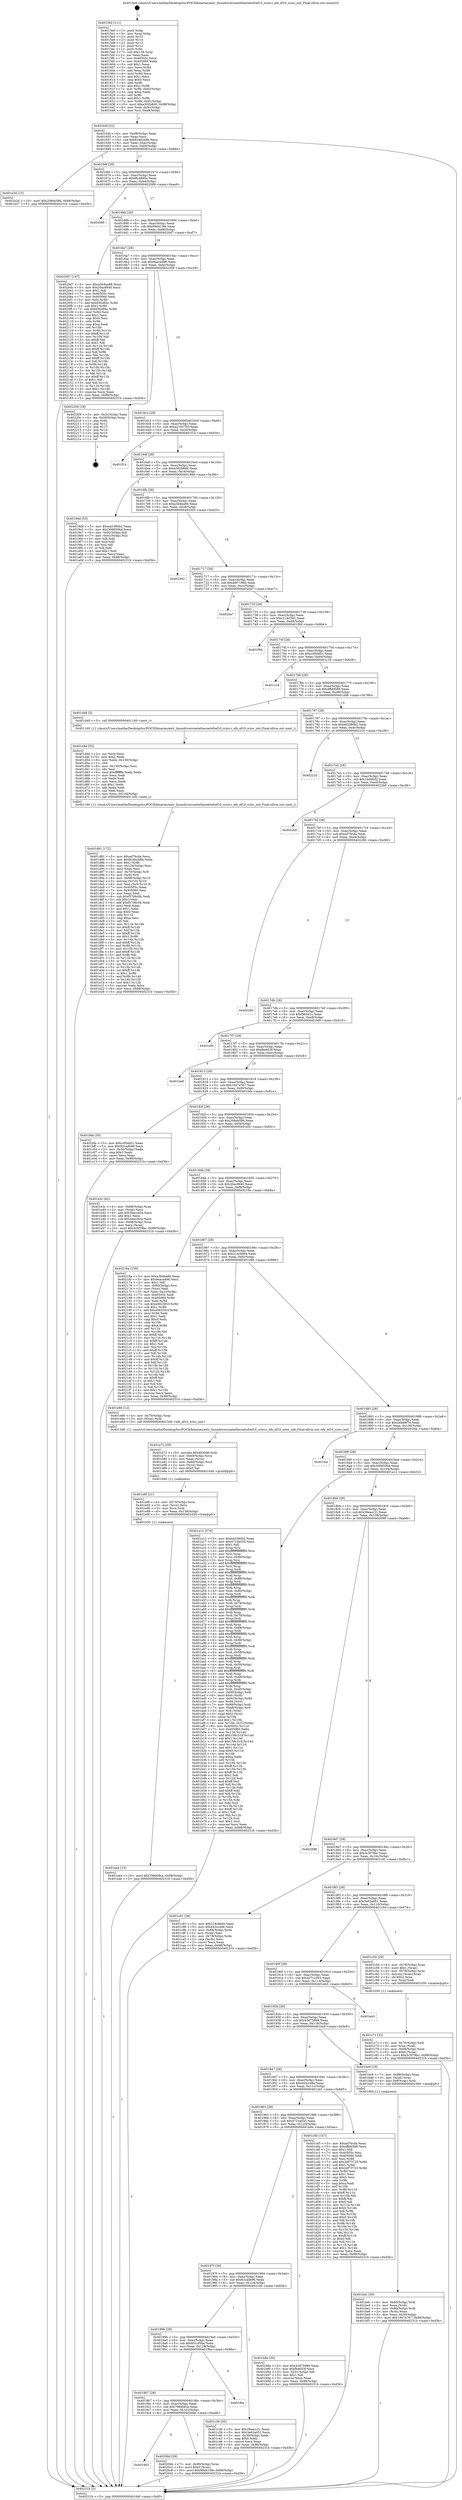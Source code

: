 digraph "0x4015e0" {
  label = "0x4015e0 (/mnt/c/Users/mathe/Desktop/tcc/POCII/binaries/extr_linuxdriversnetethernetsfcef10_sriov.c_efx_ef10_sriov_init_Final-ollvm.out::main(0))"
  labelloc = "t"
  node[shape=record]

  Entry [label="",width=0.3,height=0.3,shape=circle,fillcolor=black,style=filled]
  "0x40164f" [label="{
     0x40164f [32]\l
     | [instrs]\l
     &nbsp;&nbsp;0x40164f \<+6\>: mov -0x98(%rbp),%eax\l
     &nbsp;&nbsp;0x401655 \<+2\>: mov %eax,%ecx\l
     &nbsp;&nbsp;0x401657 \<+6\>: sub $0x824b2e8b,%ecx\l
     &nbsp;&nbsp;0x40165d \<+6\>: mov %eax,-0xac(%rbp)\l
     &nbsp;&nbsp;0x401663 \<+6\>: mov %ecx,-0xb0(%rbp)\l
     &nbsp;&nbsp;0x401669 \<+6\>: je 0000000000401e2d \<main+0x84d\>\l
  }"]
  "0x401e2d" [label="{
     0x401e2d [15]\l
     | [instrs]\l
     &nbsp;&nbsp;0x401e2d \<+10\>: movl $0x208eb586,-0x98(%rbp)\l
     &nbsp;&nbsp;0x401e37 \<+5\>: jmp 000000000040231b \<main+0xd3b\>\l
  }"]
  "0x40166f" [label="{
     0x40166f [28]\l
     | [instrs]\l
     &nbsp;&nbsp;0x40166f \<+5\>: jmp 0000000000401674 \<main+0x94\>\l
     &nbsp;&nbsp;0x401674 \<+6\>: mov -0xac(%rbp),%eax\l
     &nbsp;&nbsp;0x40167a \<+5\>: sub $0x8fcd895e,%eax\l
     &nbsp;&nbsp;0x40167f \<+6\>: mov %eax,-0xb4(%rbp)\l
     &nbsp;&nbsp;0x401685 \<+6\>: je 0000000000402089 \<main+0xaa9\>\l
  }"]
  Exit [label="",width=0.3,height=0.3,shape=circle,fillcolor=black,style=filled,peripheries=2]
  "0x402089" [label="{
     0x402089\l
  }", style=dashed]
  "0x40168b" [label="{
     0x40168b [28]\l
     | [instrs]\l
     &nbsp;&nbsp;0x40168b \<+5\>: jmp 0000000000401690 \<main+0xb0\>\l
     &nbsp;&nbsp;0x401690 \<+6\>: mov -0xac(%rbp),%eax\l
     &nbsp;&nbsp;0x401696 \<+5\>: sub $0x99d415fe,%eax\l
     &nbsp;&nbsp;0x40169b \<+6\>: mov %eax,-0xb8(%rbp)\l
     &nbsp;&nbsp;0x4016a1 \<+6\>: je 00000000004020d7 \<main+0xaf7\>\l
  }"]
  "0x4019d3" [label="{
     0x4019d3\l
  }", style=dashed]
  "0x4020d7" [label="{
     0x4020d7 [147]\l
     | [instrs]\l
     &nbsp;&nbsp;0x4020d7 \<+5\>: mov $0xa3b4ba88,%eax\l
     &nbsp;&nbsp;0x4020dc \<+5\>: mov $0x20ac9940,%ecx\l
     &nbsp;&nbsp;0x4020e1 \<+2\>: mov $0x1,%dl\l
     &nbsp;&nbsp;0x4020e3 \<+7\>: mov 0x40505c,%esi\l
     &nbsp;&nbsp;0x4020ea \<+7\>: mov 0x405060,%edi\l
     &nbsp;&nbsp;0x4020f1 \<+3\>: mov %esi,%r8d\l
     &nbsp;&nbsp;0x4020f4 \<+7\>: add $0xfc92df4c,%r8d\l
     &nbsp;&nbsp;0x4020fb \<+4\>: sub $0x1,%r8d\l
     &nbsp;&nbsp;0x4020ff \<+7\>: sub $0xfc92df4c,%r8d\l
     &nbsp;&nbsp;0x402106 \<+4\>: imul %r8d,%esi\l
     &nbsp;&nbsp;0x40210a \<+3\>: and $0x1,%esi\l
     &nbsp;&nbsp;0x40210d \<+3\>: cmp $0x0,%esi\l
     &nbsp;&nbsp;0x402110 \<+4\>: sete %r9b\l
     &nbsp;&nbsp;0x402114 \<+3\>: cmp $0xa,%edi\l
     &nbsp;&nbsp;0x402117 \<+4\>: setl %r10b\l
     &nbsp;&nbsp;0x40211b \<+3\>: mov %r9b,%r11b\l
     &nbsp;&nbsp;0x40211e \<+4\>: xor $0xff,%r11b\l
     &nbsp;&nbsp;0x402122 \<+3\>: mov %r10b,%bl\l
     &nbsp;&nbsp;0x402125 \<+3\>: xor $0xff,%bl\l
     &nbsp;&nbsp;0x402128 \<+3\>: xor $0x1,%dl\l
     &nbsp;&nbsp;0x40212b \<+3\>: mov %r11b,%r14b\l
     &nbsp;&nbsp;0x40212e \<+4\>: and $0xff,%r14b\l
     &nbsp;&nbsp;0x402132 \<+3\>: and %dl,%r9b\l
     &nbsp;&nbsp;0x402135 \<+3\>: mov %bl,%r15b\l
     &nbsp;&nbsp;0x402138 \<+4\>: and $0xff,%r15b\l
     &nbsp;&nbsp;0x40213c \<+3\>: and %dl,%r10b\l
     &nbsp;&nbsp;0x40213f \<+3\>: or %r9b,%r14b\l
     &nbsp;&nbsp;0x402142 \<+3\>: or %r10b,%r15b\l
     &nbsp;&nbsp;0x402145 \<+3\>: xor %r15b,%r14b\l
     &nbsp;&nbsp;0x402148 \<+3\>: or %bl,%r11b\l
     &nbsp;&nbsp;0x40214b \<+4\>: xor $0xff,%r11b\l
     &nbsp;&nbsp;0x40214f \<+3\>: or $0x1,%dl\l
     &nbsp;&nbsp;0x402152 \<+3\>: and %dl,%r11b\l
     &nbsp;&nbsp;0x402155 \<+3\>: or %r11b,%r14b\l
     &nbsp;&nbsp;0x402158 \<+4\>: test $0x1,%r14b\l
     &nbsp;&nbsp;0x40215c \<+3\>: cmovne %ecx,%eax\l
     &nbsp;&nbsp;0x40215f \<+6\>: mov %eax,-0x98(%rbp)\l
     &nbsp;&nbsp;0x402165 \<+5\>: jmp 000000000040231b \<main+0xd3b\>\l
  }"]
  "0x4016a7" [label="{
     0x4016a7 [28]\l
     | [instrs]\l
     &nbsp;&nbsp;0x4016a7 \<+5\>: jmp 00000000004016ac \<main+0xcc\>\l
     &nbsp;&nbsp;0x4016ac \<+6\>: mov -0xac(%rbp),%eax\l
     &nbsp;&nbsp;0x4016b2 \<+5\>: sub $0x9aaca496,%eax\l
     &nbsp;&nbsp;0x4016b7 \<+6\>: mov %eax,-0xbc(%rbp)\l
     &nbsp;&nbsp;0x4016bd \<+6\>: je 0000000000402209 \<main+0xc29\>\l
  }"]
  "0x4020bb" [label="{
     0x4020bb [28]\l
     | [instrs]\l
     &nbsp;&nbsp;0x4020bb \<+7\>: mov -0x90(%rbp),%rax\l
     &nbsp;&nbsp;0x4020c2 \<+6\>: movl $0x0,(%rax)\l
     &nbsp;&nbsp;0x4020c8 \<+10\>: movl $0x99d415fe,-0x98(%rbp)\l
     &nbsp;&nbsp;0x4020d2 \<+5\>: jmp 000000000040231b \<main+0xd3b\>\l
  }"]
  "0x402209" [label="{
     0x402209 [18]\l
     | [instrs]\l
     &nbsp;&nbsp;0x402209 \<+3\>: mov -0x2c(%rbp),%eax\l
     &nbsp;&nbsp;0x40220c \<+4\>: lea -0x28(%rbp),%rsp\l
     &nbsp;&nbsp;0x402210 \<+1\>: pop %rbx\l
     &nbsp;&nbsp;0x402211 \<+2\>: pop %r12\l
     &nbsp;&nbsp;0x402213 \<+2\>: pop %r13\l
     &nbsp;&nbsp;0x402215 \<+2\>: pop %r14\l
     &nbsp;&nbsp;0x402217 \<+2\>: pop %r15\l
     &nbsp;&nbsp;0x402219 \<+1\>: pop %rbp\l
     &nbsp;&nbsp;0x40221a \<+1\>: ret\l
  }"]
  "0x4016c3" [label="{
     0x4016c3 [28]\l
     | [instrs]\l
     &nbsp;&nbsp;0x4016c3 \<+5\>: jmp 00000000004016c8 \<main+0xe8\>\l
     &nbsp;&nbsp;0x4016c8 \<+6\>: mov -0xac(%rbp),%eax\l
     &nbsp;&nbsp;0x4016ce \<+5\>: sub $0xa2193705,%eax\l
     &nbsp;&nbsp;0x4016d3 \<+6\>: mov %eax,-0xc0(%rbp)\l
     &nbsp;&nbsp;0x4016d9 \<+6\>: je 0000000000401f14 \<main+0x934\>\l
  }"]
  "0x4019b7" [label="{
     0x4019b7 [28]\l
     | [instrs]\l
     &nbsp;&nbsp;0x4019b7 \<+5\>: jmp 00000000004019bc \<main+0x3dc\>\l
     &nbsp;&nbsp;0x4019bc \<+6\>: mov -0xac(%rbp),%eax\l
     &nbsp;&nbsp;0x4019c2 \<+5\>: sub $0x798a08ca,%eax\l
     &nbsp;&nbsp;0x4019c7 \<+6\>: mov %eax,-0x12c(%rbp)\l
     &nbsp;&nbsp;0x4019cd \<+6\>: je 00000000004020bb \<main+0xadb\>\l
  }"]
  "0x401f14" [label="{
     0x401f14\l
  }", style=dashed]
  "0x4016df" [label="{
     0x4016df [28]\l
     | [instrs]\l
     &nbsp;&nbsp;0x4016df \<+5\>: jmp 00000000004016e4 \<main+0x104\>\l
     &nbsp;&nbsp;0x4016e4 \<+6\>: mov -0xac(%rbp),%eax\l
     &nbsp;&nbsp;0x4016ea \<+5\>: sub $0xa302b8d0,%eax\l
     &nbsp;&nbsp;0x4016ef \<+6\>: mov %eax,-0xc4(%rbp)\l
     &nbsp;&nbsp;0x4016f5 \<+6\>: je 00000000004019dd \<main+0x3fd\>\l
  }"]
  "0x401f6a" [label="{
     0x401f6a\l
  }", style=dashed]
  "0x4019dd" [label="{
     0x4019dd [53]\l
     | [instrs]\l
     &nbsp;&nbsp;0x4019dd \<+5\>: mov $0xea5380b2,%eax\l
     &nbsp;&nbsp;0x4019e2 \<+5\>: mov $0x3068506d,%ecx\l
     &nbsp;&nbsp;0x4019e7 \<+6\>: mov -0x92(%rbp),%dl\l
     &nbsp;&nbsp;0x4019ed \<+7\>: mov -0x91(%rbp),%sil\l
     &nbsp;&nbsp;0x4019f4 \<+3\>: mov %dl,%dil\l
     &nbsp;&nbsp;0x4019f7 \<+3\>: and %sil,%dil\l
     &nbsp;&nbsp;0x4019fa \<+3\>: xor %sil,%dl\l
     &nbsp;&nbsp;0x4019fd \<+3\>: or %dl,%dil\l
     &nbsp;&nbsp;0x401a00 \<+4\>: test $0x1,%dil\l
     &nbsp;&nbsp;0x401a04 \<+3\>: cmovne %ecx,%eax\l
     &nbsp;&nbsp;0x401a07 \<+6\>: mov %eax,-0x98(%rbp)\l
     &nbsp;&nbsp;0x401a0d \<+5\>: jmp 000000000040231b \<main+0xd3b\>\l
  }"]
  "0x4016fb" [label="{
     0x4016fb [28]\l
     | [instrs]\l
     &nbsp;&nbsp;0x4016fb \<+5\>: jmp 0000000000401700 \<main+0x120\>\l
     &nbsp;&nbsp;0x401700 \<+6\>: mov -0xac(%rbp),%eax\l
     &nbsp;&nbsp;0x401706 \<+5\>: sub $0xa3b4ba88,%eax\l
     &nbsp;&nbsp;0x40170b \<+6\>: mov %eax,-0xc8(%rbp)\l
     &nbsp;&nbsp;0x401711 \<+6\>: je 0000000000402303 \<main+0xd23\>\l
  }"]
  "0x40231b" [label="{
     0x40231b [5]\l
     | [instrs]\l
     &nbsp;&nbsp;0x40231b \<+5\>: jmp 000000000040164f \<main+0x6f\>\l
  }"]
  "0x4015e0" [label="{
     0x4015e0 [111]\l
     | [instrs]\l
     &nbsp;&nbsp;0x4015e0 \<+1\>: push %rbp\l
     &nbsp;&nbsp;0x4015e1 \<+3\>: mov %rsp,%rbp\l
     &nbsp;&nbsp;0x4015e4 \<+2\>: push %r15\l
     &nbsp;&nbsp;0x4015e6 \<+2\>: push %r14\l
     &nbsp;&nbsp;0x4015e8 \<+2\>: push %r13\l
     &nbsp;&nbsp;0x4015ea \<+2\>: push %r12\l
     &nbsp;&nbsp;0x4015ec \<+1\>: push %rbx\l
     &nbsp;&nbsp;0x4015ed \<+7\>: sub $0x128,%rsp\l
     &nbsp;&nbsp;0x4015f4 \<+2\>: xor %eax,%eax\l
     &nbsp;&nbsp;0x4015f6 \<+7\>: mov 0x40505c,%ecx\l
     &nbsp;&nbsp;0x4015fd \<+7\>: mov 0x405060,%edx\l
     &nbsp;&nbsp;0x401604 \<+3\>: sub $0x1,%eax\l
     &nbsp;&nbsp;0x401607 \<+3\>: mov %ecx,%r8d\l
     &nbsp;&nbsp;0x40160a \<+3\>: add %eax,%r8d\l
     &nbsp;&nbsp;0x40160d \<+4\>: imul %r8d,%ecx\l
     &nbsp;&nbsp;0x401611 \<+3\>: and $0x1,%ecx\l
     &nbsp;&nbsp;0x401614 \<+3\>: cmp $0x0,%ecx\l
     &nbsp;&nbsp;0x401617 \<+4\>: sete %r9b\l
     &nbsp;&nbsp;0x40161b \<+4\>: and $0x1,%r9b\l
     &nbsp;&nbsp;0x40161f \<+7\>: mov %r9b,-0x92(%rbp)\l
     &nbsp;&nbsp;0x401626 \<+3\>: cmp $0xa,%edx\l
     &nbsp;&nbsp;0x401629 \<+4\>: setl %r9b\l
     &nbsp;&nbsp;0x40162d \<+4\>: and $0x1,%r9b\l
     &nbsp;&nbsp;0x401631 \<+7\>: mov %r9b,-0x91(%rbp)\l
     &nbsp;&nbsp;0x401638 \<+10\>: movl $0xa302b8d0,-0x98(%rbp)\l
     &nbsp;&nbsp;0x401642 \<+6\>: mov %edi,-0x9c(%rbp)\l
     &nbsp;&nbsp;0x401648 \<+7\>: mov %rsi,-0xa8(%rbp)\l
  }"]
  "0x401ea4" [label="{
     0x401ea4 [15]\l
     | [instrs]\l
     &nbsp;&nbsp;0x401ea4 \<+10\>: movl $0x798a08ca,-0x98(%rbp)\l
     &nbsp;&nbsp;0x401eae \<+5\>: jmp 000000000040231b \<main+0xd3b\>\l
  }"]
  "0x402303" [label="{
     0x402303\l
  }", style=dashed]
  "0x401717" [label="{
     0x401717 [28]\l
     | [instrs]\l
     &nbsp;&nbsp;0x401717 \<+5\>: jmp 000000000040171c \<main+0x13c\>\l
     &nbsp;&nbsp;0x40171c \<+6\>: mov -0xac(%rbp),%eax\l
     &nbsp;&nbsp;0x401722 \<+5\>: sub $0xa9f7198d,%eax\l
     &nbsp;&nbsp;0x401727 \<+6\>: mov %eax,-0xcc(%rbp)\l
     &nbsp;&nbsp;0x40172d \<+6\>: je 00000000004020a7 \<main+0xac7\>\l
  }"]
  "0x401e8f" [label="{
     0x401e8f [21]\l
     | [instrs]\l
     &nbsp;&nbsp;0x401e8f \<+4\>: mov -0x70(%rbp),%rcx\l
     &nbsp;&nbsp;0x401e93 \<+3\>: mov (%rcx),%rcx\l
     &nbsp;&nbsp;0x401e96 \<+3\>: mov %rcx,%rdi\l
     &nbsp;&nbsp;0x401e99 \<+6\>: mov %eax,-0x138(%rbp)\l
     &nbsp;&nbsp;0x401e9f \<+5\>: call 0000000000401030 \<free@plt\>\l
     | [calls]\l
     &nbsp;&nbsp;0x401030 \{1\} (unknown)\l
  }"]
  "0x4020a7" [label="{
     0x4020a7\l
  }", style=dashed]
  "0x401733" [label="{
     0x401733 [28]\l
     | [instrs]\l
     &nbsp;&nbsp;0x401733 \<+5\>: jmp 0000000000401738 \<main+0x158\>\l
     &nbsp;&nbsp;0x401738 \<+6\>: mov -0xac(%rbp),%eax\l
     &nbsp;&nbsp;0x40173e \<+5\>: sub $0xc2193561,%eax\l
     &nbsp;&nbsp;0x401743 \<+6\>: mov %eax,-0xd0(%rbp)\l
     &nbsp;&nbsp;0x401749 \<+6\>: je 0000000000401f94 \<main+0x9b4\>\l
  }"]
  "0x401e72" [label="{
     0x401e72 [29]\l
     | [instrs]\l
     &nbsp;&nbsp;0x401e72 \<+10\>: movabs $0x4030d6,%rdi\l
     &nbsp;&nbsp;0x401e7c \<+4\>: mov -0x60(%rbp),%rcx\l
     &nbsp;&nbsp;0x401e80 \<+2\>: mov %eax,(%rcx)\l
     &nbsp;&nbsp;0x401e82 \<+4\>: mov -0x60(%rbp),%rcx\l
     &nbsp;&nbsp;0x401e86 \<+2\>: mov (%rcx),%esi\l
     &nbsp;&nbsp;0x401e88 \<+2\>: mov $0x0,%al\l
     &nbsp;&nbsp;0x401e8a \<+5\>: call 0000000000401040 \<printf@plt\>\l
     | [calls]\l
     &nbsp;&nbsp;0x401040 \{1\} (unknown)\l
  }"]
  "0x401f94" [label="{
     0x401f94\l
  }", style=dashed]
  "0x40174f" [label="{
     0x40174f [28]\l
     | [instrs]\l
     &nbsp;&nbsp;0x40174f \<+5\>: jmp 0000000000401754 \<main+0x174\>\l
     &nbsp;&nbsp;0x401754 \<+6\>: mov -0xac(%rbp),%eax\l
     &nbsp;&nbsp;0x40175a \<+5\>: sub $0xccf5dd51,%eax\l
     &nbsp;&nbsp;0x40175f \<+6\>: mov %eax,-0xd4(%rbp)\l
     &nbsp;&nbsp;0x401765 \<+6\>: je 0000000000401c18 \<main+0x638\>\l
  }"]
  "0x401d81" [label="{
     0x401d81 [172]\l
     | [instrs]\l
     &nbsp;&nbsp;0x401d81 \<+5\>: mov $0xad76cda,%ecx\l
     &nbsp;&nbsp;0x401d86 \<+5\>: mov $0x824b2e8b,%edx\l
     &nbsp;&nbsp;0x401d8b \<+3\>: mov $0x1,%r8b\l
     &nbsp;&nbsp;0x401d8e \<+6\>: mov -0x134(%rbp),%esi\l
     &nbsp;&nbsp;0x401d94 \<+3\>: imul %eax,%esi\l
     &nbsp;&nbsp;0x401d97 \<+4\>: mov -0x70(%rbp),%r9\l
     &nbsp;&nbsp;0x401d9b \<+3\>: mov (%r9),%r9\l
     &nbsp;&nbsp;0x401d9e \<+4\>: mov -0x68(%rbp),%r10\l
     &nbsp;&nbsp;0x401da2 \<+3\>: movslq (%r10),%r10\l
     &nbsp;&nbsp;0x401da5 \<+4\>: mov %esi,(%r9,%r10,4)\l
     &nbsp;&nbsp;0x401da9 \<+7\>: mov 0x40505c,%eax\l
     &nbsp;&nbsp;0x401db0 \<+7\>: mov 0x405060,%esi\l
     &nbsp;&nbsp;0x401db7 \<+2\>: mov %eax,%edi\l
     &nbsp;&nbsp;0x401db9 \<+6\>: sub $0xf57d6c0b,%edi\l
     &nbsp;&nbsp;0x401dbf \<+3\>: sub $0x1,%edi\l
     &nbsp;&nbsp;0x401dc2 \<+6\>: add $0xf57d6c0b,%edi\l
     &nbsp;&nbsp;0x401dc8 \<+3\>: imul %edi,%eax\l
     &nbsp;&nbsp;0x401dcb \<+3\>: and $0x1,%eax\l
     &nbsp;&nbsp;0x401dce \<+3\>: cmp $0x0,%eax\l
     &nbsp;&nbsp;0x401dd1 \<+4\>: sete %r11b\l
     &nbsp;&nbsp;0x401dd5 \<+3\>: cmp $0xa,%esi\l
     &nbsp;&nbsp;0x401dd8 \<+3\>: setl %bl\l
     &nbsp;&nbsp;0x401ddb \<+3\>: mov %r11b,%r14b\l
     &nbsp;&nbsp;0x401dde \<+4\>: xor $0xff,%r14b\l
     &nbsp;&nbsp;0x401de2 \<+3\>: mov %bl,%r15b\l
     &nbsp;&nbsp;0x401de5 \<+4\>: xor $0xff,%r15b\l
     &nbsp;&nbsp;0x401de9 \<+4\>: xor $0x1,%r8b\l
     &nbsp;&nbsp;0x401ded \<+3\>: mov %r14b,%r12b\l
     &nbsp;&nbsp;0x401df0 \<+4\>: and $0xff,%r12b\l
     &nbsp;&nbsp;0x401df4 \<+3\>: and %r8b,%r11b\l
     &nbsp;&nbsp;0x401df7 \<+3\>: mov %r15b,%r13b\l
     &nbsp;&nbsp;0x401dfa \<+4\>: and $0xff,%r13b\l
     &nbsp;&nbsp;0x401dfe \<+3\>: and %r8b,%bl\l
     &nbsp;&nbsp;0x401e01 \<+3\>: or %r11b,%r12b\l
     &nbsp;&nbsp;0x401e04 \<+3\>: or %bl,%r13b\l
     &nbsp;&nbsp;0x401e07 \<+3\>: xor %r13b,%r12b\l
     &nbsp;&nbsp;0x401e0a \<+3\>: or %r15b,%r14b\l
     &nbsp;&nbsp;0x401e0d \<+4\>: xor $0xff,%r14b\l
     &nbsp;&nbsp;0x401e11 \<+4\>: or $0x1,%r8b\l
     &nbsp;&nbsp;0x401e15 \<+3\>: and %r8b,%r14b\l
     &nbsp;&nbsp;0x401e18 \<+3\>: or %r14b,%r12b\l
     &nbsp;&nbsp;0x401e1b \<+4\>: test $0x1,%r12b\l
     &nbsp;&nbsp;0x401e1f \<+3\>: cmovne %edx,%ecx\l
     &nbsp;&nbsp;0x401e22 \<+6\>: mov %ecx,-0x98(%rbp)\l
     &nbsp;&nbsp;0x401e28 \<+5\>: jmp 000000000040231b \<main+0xd3b\>\l
  }"]
  "0x401c18" [label="{
     0x401c18\l
  }", style=dashed]
  "0x40176b" [label="{
     0x40176b [28]\l
     | [instrs]\l
     &nbsp;&nbsp;0x40176b \<+5\>: jmp 0000000000401770 \<main+0x190\>\l
     &nbsp;&nbsp;0x401770 \<+6\>: mov -0xac(%rbp),%eax\l
     &nbsp;&nbsp;0x401776 \<+5\>: sub $0xdffdd588,%eax\l
     &nbsp;&nbsp;0x40177b \<+6\>: mov %eax,-0xd8(%rbp)\l
     &nbsp;&nbsp;0x401781 \<+6\>: je 0000000000401d48 \<main+0x768\>\l
  }"]
  "0x401d4d" [label="{
     0x401d4d [52]\l
     | [instrs]\l
     &nbsp;&nbsp;0x401d4d \<+2\>: xor %ecx,%ecx\l
     &nbsp;&nbsp;0x401d4f \<+5\>: mov $0x2,%edx\l
     &nbsp;&nbsp;0x401d54 \<+6\>: mov %edx,-0x130(%rbp)\l
     &nbsp;&nbsp;0x401d5a \<+1\>: cltd\l
     &nbsp;&nbsp;0x401d5b \<+6\>: mov -0x130(%rbp),%esi\l
     &nbsp;&nbsp;0x401d61 \<+2\>: idiv %esi\l
     &nbsp;&nbsp;0x401d63 \<+6\>: imul $0xfffffffe,%edx,%edx\l
     &nbsp;&nbsp;0x401d69 \<+2\>: mov %ecx,%edi\l
     &nbsp;&nbsp;0x401d6b \<+2\>: sub %edx,%edi\l
     &nbsp;&nbsp;0x401d6d \<+2\>: mov %ecx,%edx\l
     &nbsp;&nbsp;0x401d6f \<+3\>: sub $0x1,%edx\l
     &nbsp;&nbsp;0x401d72 \<+2\>: add %edx,%edi\l
     &nbsp;&nbsp;0x401d74 \<+2\>: sub %edi,%ecx\l
     &nbsp;&nbsp;0x401d76 \<+6\>: mov %ecx,-0x134(%rbp)\l
     &nbsp;&nbsp;0x401d7c \<+5\>: call 0000000000401160 \<next_i\>\l
     | [calls]\l
     &nbsp;&nbsp;0x401160 \{1\} (/mnt/c/Users/mathe/Desktop/tcc/POCII/binaries/extr_linuxdriversnetethernetsfcef10_sriov.c_efx_ef10_sriov_init_Final-ollvm.out::next_i)\l
  }"]
  "0x401d48" [label="{
     0x401d48 [5]\l
     | [instrs]\l
     &nbsp;&nbsp;0x401d48 \<+5\>: call 0000000000401160 \<next_i\>\l
     | [calls]\l
     &nbsp;&nbsp;0x401160 \{1\} (/mnt/c/Users/mathe/Desktop/tcc/POCII/binaries/extr_linuxdriversnetethernetsfcef10_sriov.c_efx_ef10_sriov_init_Final-ollvm.out::next_i)\l
  }"]
  "0x401787" [label="{
     0x401787 [28]\l
     | [instrs]\l
     &nbsp;&nbsp;0x401787 \<+5\>: jmp 000000000040178c \<main+0x1ac\>\l
     &nbsp;&nbsp;0x40178c \<+6\>: mov -0xac(%rbp),%eax\l
     &nbsp;&nbsp;0x401792 \<+5\>: sub $0xea5380b2,%eax\l
     &nbsp;&nbsp;0x401797 \<+6\>: mov %eax,-0xdc(%rbp)\l
     &nbsp;&nbsp;0x40179d \<+6\>: je 000000000040221b \<main+0xc3b\>\l
  }"]
  "0x401c71" [label="{
     0x401c71 [32]\l
     | [instrs]\l
     &nbsp;&nbsp;0x401c71 \<+4\>: mov -0x70(%rbp),%rdi\l
     &nbsp;&nbsp;0x401c75 \<+3\>: mov %rax,(%rdi)\l
     &nbsp;&nbsp;0x401c78 \<+4\>: mov -0x68(%rbp),%rax\l
     &nbsp;&nbsp;0x401c7c \<+6\>: movl $0x0,(%rax)\l
     &nbsp;&nbsp;0x401c82 \<+10\>: movl $0x3c5f78bc,-0x98(%rbp)\l
     &nbsp;&nbsp;0x401c8c \<+5\>: jmp 000000000040231b \<main+0xd3b\>\l
  }"]
  "0x40221b" [label="{
     0x40221b\l
  }", style=dashed]
  "0x4017a3" [label="{
     0x4017a3 [28]\l
     | [instrs]\l
     &nbsp;&nbsp;0x4017a3 \<+5\>: jmp 00000000004017a8 \<main+0x1c8\>\l
     &nbsp;&nbsp;0x4017a8 \<+6\>: mov -0xac(%rbp),%eax\l
     &nbsp;&nbsp;0x4017ae \<+5\>: sub $0x1bd00d2,%eax\l
     &nbsp;&nbsp;0x4017b3 \<+6\>: mov %eax,-0xe0(%rbp)\l
     &nbsp;&nbsp;0x4017b9 \<+6\>: je 00000000004022b6 \<main+0xcd6\>\l
  }"]
  "0x40199b" [label="{
     0x40199b [28]\l
     | [instrs]\l
     &nbsp;&nbsp;0x40199b \<+5\>: jmp 00000000004019a0 \<main+0x3c0\>\l
     &nbsp;&nbsp;0x4019a0 \<+6\>: mov -0xac(%rbp),%eax\l
     &nbsp;&nbsp;0x4019a6 \<+5\>: sub $0x651cf5ba,%eax\l
     &nbsp;&nbsp;0x4019ab \<+6\>: mov %eax,-0x128(%rbp)\l
     &nbsp;&nbsp;0x4019b1 \<+6\>: je 0000000000401f6a \<main+0x98a\>\l
  }"]
  "0x4022b6" [label="{
     0x4022b6\l
  }", style=dashed]
  "0x4017bf" [label="{
     0x4017bf [28]\l
     | [instrs]\l
     &nbsp;&nbsp;0x4017bf \<+5\>: jmp 00000000004017c4 \<main+0x1e4\>\l
     &nbsp;&nbsp;0x4017c4 \<+6\>: mov -0xac(%rbp),%eax\l
     &nbsp;&nbsp;0x4017ca \<+5\>: sub $0xad76cda,%eax\l
     &nbsp;&nbsp;0x4017cf \<+6\>: mov %eax,-0xe4(%rbp)\l
     &nbsp;&nbsp;0x4017d5 \<+6\>: je 0000000000402260 \<main+0xc80\>\l
  }"]
  "0x401c36" [label="{
     0x401c36 [30]\l
     | [instrs]\l
     &nbsp;&nbsp;0x401c36 \<+5\>: mov $0x39eacc21,%eax\l
     &nbsp;&nbsp;0x401c3b \<+5\>: mov $0x3e62ad51,%ecx\l
     &nbsp;&nbsp;0x401c40 \<+3\>: mov -0x30(%rbp),%edx\l
     &nbsp;&nbsp;0x401c43 \<+3\>: cmp $0x0,%edx\l
     &nbsp;&nbsp;0x401c46 \<+3\>: cmove %ecx,%eax\l
     &nbsp;&nbsp;0x401c49 \<+6\>: mov %eax,-0x98(%rbp)\l
     &nbsp;&nbsp;0x401c4f \<+5\>: jmp 000000000040231b \<main+0xd3b\>\l
  }"]
  "0x402260" [label="{
     0x402260\l
  }", style=dashed]
  "0x4017db" [label="{
     0x4017db [28]\l
     | [instrs]\l
     &nbsp;&nbsp;0x4017db \<+5\>: jmp 00000000004017e0 \<main+0x200\>\l
     &nbsp;&nbsp;0x4017e0 \<+6\>: mov -0xac(%rbp),%eax\l
     &nbsp;&nbsp;0x4017e6 \<+5\>: sub $0xf364d1c,%eax\l
     &nbsp;&nbsp;0x4017eb \<+6\>: mov %eax,-0xe8(%rbp)\l
     &nbsp;&nbsp;0x4017f1 \<+6\>: je 0000000000401ef0 \<main+0x910\>\l
  }"]
  "0x401bdc" [label="{
     0x401bdc [30]\l
     | [instrs]\l
     &nbsp;&nbsp;0x401bdc \<+4\>: mov -0x80(%rbp),%rdi\l
     &nbsp;&nbsp;0x401be0 \<+2\>: mov %eax,(%rdi)\l
     &nbsp;&nbsp;0x401be2 \<+4\>: mov -0x80(%rbp),%rdi\l
     &nbsp;&nbsp;0x401be6 \<+2\>: mov (%rdi),%eax\l
     &nbsp;&nbsp;0x401be8 \<+3\>: mov %eax,-0x30(%rbp)\l
     &nbsp;&nbsp;0x401beb \<+10\>: movl $0x1947a767,-0x98(%rbp)\l
     &nbsp;&nbsp;0x401bf5 \<+5\>: jmp 000000000040231b \<main+0xd3b\>\l
  }"]
  "0x401ef0" [label="{
     0x401ef0\l
  }", style=dashed]
  "0x4017f7" [label="{
     0x4017f7 [28]\l
     | [instrs]\l
     &nbsp;&nbsp;0x4017f7 \<+5\>: jmp 00000000004017fc \<main+0x21c\>\l
     &nbsp;&nbsp;0x4017fc \<+6\>: mov -0xac(%rbp),%eax\l
     &nbsp;&nbsp;0x401802 \<+5\>: sub $0xfbe653f,%eax\l
     &nbsp;&nbsp;0x401807 \<+6\>: mov %eax,-0xec(%rbp)\l
     &nbsp;&nbsp;0x40180d \<+6\>: je 0000000000401ba8 \<main+0x5c8\>\l
  }"]
  "0x40197f" [label="{
     0x40197f [28]\l
     | [instrs]\l
     &nbsp;&nbsp;0x40197f \<+5\>: jmp 0000000000401984 \<main+0x3a4\>\l
     &nbsp;&nbsp;0x401984 \<+6\>: mov -0xac(%rbp),%eax\l
     &nbsp;&nbsp;0x40198a \<+5\>: sub $0x62cadb96,%eax\l
     &nbsp;&nbsp;0x40198f \<+6\>: mov %eax,-0x124(%rbp)\l
     &nbsp;&nbsp;0x401995 \<+6\>: je 0000000000401c36 \<main+0x656\>\l
  }"]
  "0x401ba8" [label="{
     0x401ba8\l
  }", style=dashed]
  "0x401813" [label="{
     0x401813 [28]\l
     | [instrs]\l
     &nbsp;&nbsp;0x401813 \<+5\>: jmp 0000000000401818 \<main+0x238\>\l
     &nbsp;&nbsp;0x401818 \<+6\>: mov -0xac(%rbp),%eax\l
     &nbsp;&nbsp;0x40181e \<+5\>: sub $0x1947a767,%eax\l
     &nbsp;&nbsp;0x401823 \<+6\>: mov %eax,-0xf0(%rbp)\l
     &nbsp;&nbsp;0x401829 \<+6\>: je 0000000000401bfa \<main+0x61a\>\l
  }"]
  "0x401b8a" [label="{
     0x401b8a [30]\l
     | [instrs]\l
     &nbsp;&nbsp;0x401b8a \<+5\>: mov $0x43d75899,%eax\l
     &nbsp;&nbsp;0x401b8f \<+5\>: mov $0xfbe653f,%ecx\l
     &nbsp;&nbsp;0x401b94 \<+3\>: mov -0x31(%rbp),%dl\l
     &nbsp;&nbsp;0x401b97 \<+3\>: test $0x1,%dl\l
     &nbsp;&nbsp;0x401b9a \<+3\>: cmovne %ecx,%eax\l
     &nbsp;&nbsp;0x401b9d \<+6\>: mov %eax,-0x98(%rbp)\l
     &nbsp;&nbsp;0x401ba3 \<+5\>: jmp 000000000040231b \<main+0xd3b\>\l
  }"]
  "0x401bfa" [label="{
     0x401bfa [30]\l
     | [instrs]\l
     &nbsp;&nbsp;0x401bfa \<+5\>: mov $0xccf5dd51,%eax\l
     &nbsp;&nbsp;0x401bff \<+5\>: mov $0x62cadb96,%ecx\l
     &nbsp;&nbsp;0x401c04 \<+3\>: mov -0x30(%rbp),%edx\l
     &nbsp;&nbsp;0x401c07 \<+3\>: cmp $0x1,%edx\l
     &nbsp;&nbsp;0x401c0a \<+3\>: cmovl %ecx,%eax\l
     &nbsp;&nbsp;0x401c0d \<+6\>: mov %eax,-0x98(%rbp)\l
     &nbsp;&nbsp;0x401c13 \<+5\>: jmp 000000000040231b \<main+0xd3b\>\l
  }"]
  "0x40182f" [label="{
     0x40182f [28]\l
     | [instrs]\l
     &nbsp;&nbsp;0x40182f \<+5\>: jmp 0000000000401834 \<main+0x254\>\l
     &nbsp;&nbsp;0x401834 \<+6\>: mov -0xac(%rbp),%eax\l
     &nbsp;&nbsp;0x40183a \<+5\>: sub $0x208eb586,%eax\l
     &nbsp;&nbsp;0x40183f \<+6\>: mov %eax,-0xf4(%rbp)\l
     &nbsp;&nbsp;0x401845 \<+6\>: je 0000000000401e3c \<main+0x85c\>\l
  }"]
  "0x401963" [label="{
     0x401963 [28]\l
     | [instrs]\l
     &nbsp;&nbsp;0x401963 \<+5\>: jmp 0000000000401968 \<main+0x388\>\l
     &nbsp;&nbsp;0x401968 \<+6\>: mov -0xac(%rbp),%eax\l
     &nbsp;&nbsp;0x40196e \<+5\>: sub $0x4723a035,%eax\l
     &nbsp;&nbsp;0x401973 \<+6\>: mov %eax,-0x120(%rbp)\l
     &nbsp;&nbsp;0x401979 \<+6\>: je 0000000000401b8a \<main+0x5aa\>\l
  }"]
  "0x401e3c" [label="{
     0x401e3c [42]\l
     | [instrs]\l
     &nbsp;&nbsp;0x401e3c \<+4\>: mov -0x68(%rbp),%rax\l
     &nbsp;&nbsp;0x401e40 \<+2\>: mov (%rax),%ecx\l
     &nbsp;&nbsp;0x401e42 \<+6\>: add $0x3eecc63a,%ecx\l
     &nbsp;&nbsp;0x401e48 \<+3\>: add $0x1,%ecx\l
     &nbsp;&nbsp;0x401e4b \<+6\>: sub $0x3eecc63a,%ecx\l
     &nbsp;&nbsp;0x401e51 \<+4\>: mov -0x68(%rbp),%rax\l
     &nbsp;&nbsp;0x401e55 \<+2\>: mov %ecx,(%rax)\l
     &nbsp;&nbsp;0x401e57 \<+10\>: movl $0x3c5f78bc,-0x98(%rbp)\l
     &nbsp;&nbsp;0x401e61 \<+5\>: jmp 000000000040231b \<main+0xd3b\>\l
  }"]
  "0x40184b" [label="{
     0x40184b [28]\l
     | [instrs]\l
     &nbsp;&nbsp;0x40184b \<+5\>: jmp 0000000000401850 \<main+0x270\>\l
     &nbsp;&nbsp;0x401850 \<+6\>: mov -0xac(%rbp),%eax\l
     &nbsp;&nbsp;0x401856 \<+5\>: sub $0x20ac9940,%eax\l
     &nbsp;&nbsp;0x40185b \<+6\>: mov %eax,-0xf8(%rbp)\l
     &nbsp;&nbsp;0x401861 \<+6\>: je 000000000040216a \<main+0xb8a\>\l
  }"]
  "0x401cb5" [label="{
     0x401cb5 [147]\l
     | [instrs]\l
     &nbsp;&nbsp;0x401cb5 \<+5\>: mov $0xad76cda,%eax\l
     &nbsp;&nbsp;0x401cba \<+5\>: mov $0xdffdd588,%ecx\l
     &nbsp;&nbsp;0x401cbf \<+2\>: mov $0x1,%dl\l
     &nbsp;&nbsp;0x401cc1 \<+7\>: mov 0x40505c,%esi\l
     &nbsp;&nbsp;0x401cc8 \<+7\>: mov 0x405060,%edi\l
     &nbsp;&nbsp;0x401ccf \<+3\>: mov %esi,%r8d\l
     &nbsp;&nbsp;0x401cd2 \<+7\>: add $0x2df73725,%r8d\l
     &nbsp;&nbsp;0x401cd9 \<+4\>: sub $0x1,%r8d\l
     &nbsp;&nbsp;0x401cdd \<+7\>: sub $0x2df73725,%r8d\l
     &nbsp;&nbsp;0x401ce4 \<+4\>: imul %r8d,%esi\l
     &nbsp;&nbsp;0x401ce8 \<+3\>: and $0x1,%esi\l
     &nbsp;&nbsp;0x401ceb \<+3\>: cmp $0x0,%esi\l
     &nbsp;&nbsp;0x401cee \<+4\>: sete %r9b\l
     &nbsp;&nbsp;0x401cf2 \<+3\>: cmp $0xa,%edi\l
     &nbsp;&nbsp;0x401cf5 \<+4\>: setl %r10b\l
     &nbsp;&nbsp;0x401cf9 \<+3\>: mov %r9b,%r11b\l
     &nbsp;&nbsp;0x401cfc \<+4\>: xor $0xff,%r11b\l
     &nbsp;&nbsp;0x401d00 \<+3\>: mov %r10b,%bl\l
     &nbsp;&nbsp;0x401d03 \<+3\>: xor $0xff,%bl\l
     &nbsp;&nbsp;0x401d06 \<+3\>: xor $0x0,%dl\l
     &nbsp;&nbsp;0x401d09 \<+3\>: mov %r11b,%r14b\l
     &nbsp;&nbsp;0x401d0c \<+4\>: and $0x0,%r14b\l
     &nbsp;&nbsp;0x401d10 \<+3\>: and %dl,%r9b\l
     &nbsp;&nbsp;0x401d13 \<+3\>: mov %bl,%r15b\l
     &nbsp;&nbsp;0x401d16 \<+4\>: and $0x0,%r15b\l
     &nbsp;&nbsp;0x401d1a \<+3\>: and %dl,%r10b\l
     &nbsp;&nbsp;0x401d1d \<+3\>: or %r9b,%r14b\l
     &nbsp;&nbsp;0x401d20 \<+3\>: or %r10b,%r15b\l
     &nbsp;&nbsp;0x401d23 \<+3\>: xor %r15b,%r14b\l
     &nbsp;&nbsp;0x401d26 \<+3\>: or %bl,%r11b\l
     &nbsp;&nbsp;0x401d29 \<+4\>: xor $0xff,%r11b\l
     &nbsp;&nbsp;0x401d2d \<+3\>: or $0x0,%dl\l
     &nbsp;&nbsp;0x401d30 \<+3\>: and %dl,%r11b\l
     &nbsp;&nbsp;0x401d33 \<+3\>: or %r11b,%r14b\l
     &nbsp;&nbsp;0x401d36 \<+4\>: test $0x1,%r14b\l
     &nbsp;&nbsp;0x401d3a \<+3\>: cmovne %ecx,%eax\l
     &nbsp;&nbsp;0x401d3d \<+6\>: mov %eax,-0x98(%rbp)\l
     &nbsp;&nbsp;0x401d43 \<+5\>: jmp 000000000040231b \<main+0xd3b\>\l
  }"]
  "0x40216a" [label="{
     0x40216a [159]\l
     | [instrs]\l
     &nbsp;&nbsp;0x40216a \<+5\>: mov $0xa3b4ba88,%eax\l
     &nbsp;&nbsp;0x40216f \<+5\>: mov $0x9aaca496,%ecx\l
     &nbsp;&nbsp;0x402174 \<+2\>: mov $0x1,%dl\l
     &nbsp;&nbsp;0x402176 \<+7\>: mov -0x90(%rbp),%rsi\l
     &nbsp;&nbsp;0x40217d \<+2\>: mov (%rsi),%edi\l
     &nbsp;&nbsp;0x40217f \<+3\>: mov %edi,-0x2c(%rbp)\l
     &nbsp;&nbsp;0x402182 \<+7\>: mov 0x40505c,%edi\l
     &nbsp;&nbsp;0x402189 \<+8\>: mov 0x405060,%r8d\l
     &nbsp;&nbsp;0x402191 \<+3\>: mov %edi,%r9d\l
     &nbsp;&nbsp;0x402194 \<+7\>: sub $0xe062591f,%r9d\l
     &nbsp;&nbsp;0x40219b \<+4\>: sub $0x1,%r9d\l
     &nbsp;&nbsp;0x40219f \<+7\>: add $0xe062591f,%r9d\l
     &nbsp;&nbsp;0x4021a6 \<+4\>: imul %r9d,%edi\l
     &nbsp;&nbsp;0x4021aa \<+3\>: and $0x1,%edi\l
     &nbsp;&nbsp;0x4021ad \<+3\>: cmp $0x0,%edi\l
     &nbsp;&nbsp;0x4021b0 \<+4\>: sete %r10b\l
     &nbsp;&nbsp;0x4021b4 \<+4\>: cmp $0xa,%r8d\l
     &nbsp;&nbsp;0x4021b8 \<+4\>: setl %r11b\l
     &nbsp;&nbsp;0x4021bc \<+3\>: mov %r10b,%bl\l
     &nbsp;&nbsp;0x4021bf \<+3\>: xor $0xff,%bl\l
     &nbsp;&nbsp;0x4021c2 \<+3\>: mov %r11b,%r14b\l
     &nbsp;&nbsp;0x4021c5 \<+4\>: xor $0xff,%r14b\l
     &nbsp;&nbsp;0x4021c9 \<+3\>: xor $0x1,%dl\l
     &nbsp;&nbsp;0x4021cc \<+3\>: mov %bl,%r15b\l
     &nbsp;&nbsp;0x4021cf \<+4\>: and $0xff,%r15b\l
     &nbsp;&nbsp;0x4021d3 \<+3\>: and %dl,%r10b\l
     &nbsp;&nbsp;0x4021d6 \<+3\>: mov %r14b,%r12b\l
     &nbsp;&nbsp;0x4021d9 \<+4\>: and $0xff,%r12b\l
     &nbsp;&nbsp;0x4021dd \<+3\>: and %dl,%r11b\l
     &nbsp;&nbsp;0x4021e0 \<+3\>: or %r10b,%r15b\l
     &nbsp;&nbsp;0x4021e3 \<+3\>: or %r11b,%r12b\l
     &nbsp;&nbsp;0x4021e6 \<+3\>: xor %r12b,%r15b\l
     &nbsp;&nbsp;0x4021e9 \<+3\>: or %r14b,%bl\l
     &nbsp;&nbsp;0x4021ec \<+3\>: xor $0xff,%bl\l
     &nbsp;&nbsp;0x4021ef \<+3\>: or $0x1,%dl\l
     &nbsp;&nbsp;0x4021f2 \<+2\>: and %dl,%bl\l
     &nbsp;&nbsp;0x4021f4 \<+3\>: or %bl,%r15b\l
     &nbsp;&nbsp;0x4021f7 \<+4\>: test $0x1,%r15b\l
     &nbsp;&nbsp;0x4021fb \<+3\>: cmovne %ecx,%eax\l
     &nbsp;&nbsp;0x4021fe \<+6\>: mov %eax,-0x98(%rbp)\l
     &nbsp;&nbsp;0x402204 \<+5\>: jmp 000000000040231b \<main+0xd3b\>\l
  }"]
  "0x401867" [label="{
     0x401867 [28]\l
     | [instrs]\l
     &nbsp;&nbsp;0x401867 \<+5\>: jmp 000000000040186c \<main+0x28c\>\l
     &nbsp;&nbsp;0x40186c \<+6\>: mov -0xac(%rbp),%eax\l
     &nbsp;&nbsp;0x401872 \<+5\>: sub $0x214c9e84,%eax\l
     &nbsp;&nbsp;0x401877 \<+6\>: mov %eax,-0xfc(%rbp)\l
     &nbsp;&nbsp;0x40187d \<+6\>: je 0000000000401e66 \<main+0x886\>\l
  }"]
  "0x401947" [label="{
     0x401947 [28]\l
     | [instrs]\l
     &nbsp;&nbsp;0x401947 \<+5\>: jmp 000000000040194c \<main+0x36c\>\l
     &nbsp;&nbsp;0x40194c \<+6\>: mov -0xac(%rbp),%eax\l
     &nbsp;&nbsp;0x401952 \<+5\>: sub $0x443cc49e,%eax\l
     &nbsp;&nbsp;0x401957 \<+6\>: mov %eax,-0x11c(%rbp)\l
     &nbsp;&nbsp;0x40195d \<+6\>: je 0000000000401cb5 \<main+0x6d5\>\l
  }"]
  "0x401e66" [label="{
     0x401e66 [12]\l
     | [instrs]\l
     &nbsp;&nbsp;0x401e66 \<+4\>: mov -0x70(%rbp),%rax\l
     &nbsp;&nbsp;0x401e6a \<+3\>: mov (%rax),%rdi\l
     &nbsp;&nbsp;0x401e6d \<+5\>: call 00000000004015d0 \<efx_ef10_sriov_init\>\l
     | [calls]\l
     &nbsp;&nbsp;0x4015d0 \{1\} (/mnt/c/Users/mathe/Desktop/tcc/POCII/binaries/extr_linuxdriversnetethernetsfcef10_sriov.c_efx_ef10_sriov_init_Final-ollvm.out::efx_ef10_sriov_init)\l
  }"]
  "0x401883" [label="{
     0x401883 [28]\l
     | [instrs]\l
     &nbsp;&nbsp;0x401883 \<+5\>: jmp 0000000000401888 \<main+0x2a8\>\l
     &nbsp;&nbsp;0x401888 \<+6\>: mov -0xac(%rbp),%eax\l
     &nbsp;&nbsp;0x40188e \<+5\>: sub $0x2edd9f78,%eax\l
     &nbsp;&nbsp;0x401893 \<+6\>: mov %eax,-0x100(%rbp)\l
     &nbsp;&nbsp;0x401899 \<+6\>: je 0000000000401fea \<main+0xa0a\>\l
  }"]
  "0x401bc9" [label="{
     0x401bc9 [19]\l
     | [instrs]\l
     &nbsp;&nbsp;0x401bc9 \<+7\>: mov -0x88(%rbp),%rax\l
     &nbsp;&nbsp;0x401bd0 \<+3\>: mov (%rax),%rax\l
     &nbsp;&nbsp;0x401bd3 \<+4\>: mov 0x8(%rax),%rdi\l
     &nbsp;&nbsp;0x401bd7 \<+5\>: call 0000000000401060 \<atoi@plt\>\l
     | [calls]\l
     &nbsp;&nbsp;0x401060 \{1\} (unknown)\l
  }"]
  "0x401fea" [label="{
     0x401fea\l
  }", style=dashed]
  "0x40189f" [label="{
     0x40189f [28]\l
     | [instrs]\l
     &nbsp;&nbsp;0x40189f \<+5\>: jmp 00000000004018a4 \<main+0x2c4\>\l
     &nbsp;&nbsp;0x4018a4 \<+6\>: mov -0xac(%rbp),%eax\l
     &nbsp;&nbsp;0x4018aa \<+5\>: sub $0x3068506d,%eax\l
     &nbsp;&nbsp;0x4018af \<+6\>: mov %eax,-0x104(%rbp)\l
     &nbsp;&nbsp;0x4018b5 \<+6\>: je 0000000000401a12 \<main+0x432\>\l
  }"]
  "0x40192b" [label="{
     0x40192b [28]\l
     | [instrs]\l
     &nbsp;&nbsp;0x40192b \<+5\>: jmp 0000000000401930 \<main+0x350\>\l
     &nbsp;&nbsp;0x401930 \<+6\>: mov -0xac(%rbp),%eax\l
     &nbsp;&nbsp;0x401936 \<+5\>: sub $0x43d75899,%eax\l
     &nbsp;&nbsp;0x40193b \<+6\>: mov %eax,-0x118(%rbp)\l
     &nbsp;&nbsp;0x401941 \<+6\>: je 0000000000401bc9 \<main+0x5e9\>\l
  }"]
  "0x401a12" [label="{
     0x401a12 [376]\l
     | [instrs]\l
     &nbsp;&nbsp;0x401a12 \<+5\>: mov $0xea5380b2,%eax\l
     &nbsp;&nbsp;0x401a17 \<+5\>: mov $0x4723a035,%ecx\l
     &nbsp;&nbsp;0x401a1c \<+2\>: mov $0x1,%dl\l
     &nbsp;&nbsp;0x401a1e \<+3\>: mov %rsp,%rsi\l
     &nbsp;&nbsp;0x401a21 \<+4\>: add $0xfffffffffffffff0,%rsi\l
     &nbsp;&nbsp;0x401a25 \<+3\>: mov %rsi,%rsp\l
     &nbsp;&nbsp;0x401a28 \<+7\>: mov %rsi,-0x90(%rbp)\l
     &nbsp;&nbsp;0x401a2f \<+3\>: mov %rsp,%rsi\l
     &nbsp;&nbsp;0x401a32 \<+4\>: add $0xfffffffffffffff0,%rsi\l
     &nbsp;&nbsp;0x401a36 \<+3\>: mov %rsi,%rsp\l
     &nbsp;&nbsp;0x401a39 \<+3\>: mov %rsp,%rdi\l
     &nbsp;&nbsp;0x401a3c \<+4\>: add $0xfffffffffffffff0,%rdi\l
     &nbsp;&nbsp;0x401a40 \<+3\>: mov %rdi,%rsp\l
     &nbsp;&nbsp;0x401a43 \<+7\>: mov %rdi,-0x88(%rbp)\l
     &nbsp;&nbsp;0x401a4a \<+3\>: mov %rsp,%rdi\l
     &nbsp;&nbsp;0x401a4d \<+4\>: add $0xfffffffffffffff0,%rdi\l
     &nbsp;&nbsp;0x401a51 \<+3\>: mov %rdi,%rsp\l
     &nbsp;&nbsp;0x401a54 \<+4\>: mov %rdi,-0x80(%rbp)\l
     &nbsp;&nbsp;0x401a58 \<+3\>: mov %rsp,%rdi\l
     &nbsp;&nbsp;0x401a5b \<+4\>: add $0xfffffffffffffff0,%rdi\l
     &nbsp;&nbsp;0x401a5f \<+3\>: mov %rdi,%rsp\l
     &nbsp;&nbsp;0x401a62 \<+4\>: mov %rdi,-0x78(%rbp)\l
     &nbsp;&nbsp;0x401a66 \<+3\>: mov %rsp,%rdi\l
     &nbsp;&nbsp;0x401a69 \<+4\>: add $0xfffffffffffffff0,%rdi\l
     &nbsp;&nbsp;0x401a6d \<+3\>: mov %rdi,%rsp\l
     &nbsp;&nbsp;0x401a70 \<+4\>: mov %rdi,-0x70(%rbp)\l
     &nbsp;&nbsp;0x401a74 \<+3\>: mov %rsp,%rdi\l
     &nbsp;&nbsp;0x401a77 \<+4\>: add $0xfffffffffffffff0,%rdi\l
     &nbsp;&nbsp;0x401a7b \<+3\>: mov %rdi,%rsp\l
     &nbsp;&nbsp;0x401a7e \<+4\>: mov %rdi,-0x68(%rbp)\l
     &nbsp;&nbsp;0x401a82 \<+3\>: mov %rsp,%rdi\l
     &nbsp;&nbsp;0x401a85 \<+4\>: add $0xfffffffffffffff0,%rdi\l
     &nbsp;&nbsp;0x401a89 \<+3\>: mov %rdi,%rsp\l
     &nbsp;&nbsp;0x401a8c \<+4\>: mov %rdi,-0x60(%rbp)\l
     &nbsp;&nbsp;0x401a90 \<+3\>: mov %rsp,%rdi\l
     &nbsp;&nbsp;0x401a93 \<+4\>: add $0xfffffffffffffff0,%rdi\l
     &nbsp;&nbsp;0x401a97 \<+3\>: mov %rdi,%rsp\l
     &nbsp;&nbsp;0x401a9a \<+4\>: mov %rdi,-0x58(%rbp)\l
     &nbsp;&nbsp;0x401a9e \<+3\>: mov %rsp,%rdi\l
     &nbsp;&nbsp;0x401aa1 \<+4\>: add $0xfffffffffffffff0,%rdi\l
     &nbsp;&nbsp;0x401aa5 \<+3\>: mov %rdi,%rsp\l
     &nbsp;&nbsp;0x401aa8 \<+4\>: mov %rdi,-0x50(%rbp)\l
     &nbsp;&nbsp;0x401aac \<+3\>: mov %rsp,%rdi\l
     &nbsp;&nbsp;0x401aaf \<+4\>: add $0xfffffffffffffff0,%rdi\l
     &nbsp;&nbsp;0x401ab3 \<+3\>: mov %rdi,%rsp\l
     &nbsp;&nbsp;0x401ab6 \<+4\>: mov %rdi,-0x48(%rbp)\l
     &nbsp;&nbsp;0x401aba \<+3\>: mov %rsp,%rdi\l
     &nbsp;&nbsp;0x401abd \<+4\>: add $0xfffffffffffffff0,%rdi\l
     &nbsp;&nbsp;0x401ac1 \<+3\>: mov %rdi,%rsp\l
     &nbsp;&nbsp;0x401ac4 \<+4\>: mov %rdi,-0x40(%rbp)\l
     &nbsp;&nbsp;0x401ac8 \<+7\>: mov -0x90(%rbp),%rdi\l
     &nbsp;&nbsp;0x401acf \<+6\>: movl $0x0,(%rdi)\l
     &nbsp;&nbsp;0x401ad5 \<+7\>: mov -0x9c(%rbp),%r8d\l
     &nbsp;&nbsp;0x401adc \<+3\>: mov %r8d,(%rsi)\l
     &nbsp;&nbsp;0x401adf \<+7\>: mov -0x88(%rbp),%rdi\l
     &nbsp;&nbsp;0x401ae6 \<+7\>: mov -0xa8(%rbp),%r9\l
     &nbsp;&nbsp;0x401aed \<+3\>: mov %r9,(%rdi)\l
     &nbsp;&nbsp;0x401af0 \<+3\>: cmpl $0x2,(%rsi)\l
     &nbsp;&nbsp;0x401af3 \<+4\>: setne %r10b\l
     &nbsp;&nbsp;0x401af7 \<+4\>: and $0x1,%r10b\l
     &nbsp;&nbsp;0x401afb \<+4\>: mov %r10b,-0x31(%rbp)\l
     &nbsp;&nbsp;0x401aff \<+8\>: mov 0x40505c,%r11d\l
     &nbsp;&nbsp;0x401b07 \<+7\>: mov 0x405060,%ebx\l
     &nbsp;&nbsp;0x401b0e \<+3\>: mov %r11d,%r14d\l
     &nbsp;&nbsp;0x401b11 \<+7\>: add $0x158c319,%r14d\l
     &nbsp;&nbsp;0x401b18 \<+4\>: sub $0x1,%r14d\l
     &nbsp;&nbsp;0x401b1c \<+7\>: sub $0x158c319,%r14d\l
     &nbsp;&nbsp;0x401b23 \<+4\>: imul %r14d,%r11d\l
     &nbsp;&nbsp;0x401b27 \<+4\>: and $0x1,%r11d\l
     &nbsp;&nbsp;0x401b2b \<+4\>: cmp $0x0,%r11d\l
     &nbsp;&nbsp;0x401b2f \<+4\>: sete %r10b\l
     &nbsp;&nbsp;0x401b33 \<+3\>: cmp $0xa,%ebx\l
     &nbsp;&nbsp;0x401b36 \<+4\>: setl %r15b\l
     &nbsp;&nbsp;0x401b3a \<+3\>: mov %r10b,%r12b\l
     &nbsp;&nbsp;0x401b3d \<+4\>: xor $0xff,%r12b\l
     &nbsp;&nbsp;0x401b41 \<+3\>: mov %r15b,%r13b\l
     &nbsp;&nbsp;0x401b44 \<+4\>: xor $0xff,%r13b\l
     &nbsp;&nbsp;0x401b48 \<+3\>: xor $0x1,%dl\l
     &nbsp;&nbsp;0x401b4b \<+3\>: mov %r12b,%sil\l
     &nbsp;&nbsp;0x401b4e \<+4\>: and $0xff,%sil\l
     &nbsp;&nbsp;0x401b52 \<+3\>: and %dl,%r10b\l
     &nbsp;&nbsp;0x401b55 \<+3\>: mov %r13b,%dil\l
     &nbsp;&nbsp;0x401b58 \<+4\>: and $0xff,%dil\l
     &nbsp;&nbsp;0x401b5c \<+3\>: and %dl,%r15b\l
     &nbsp;&nbsp;0x401b5f \<+3\>: or %r10b,%sil\l
     &nbsp;&nbsp;0x401b62 \<+3\>: or %r15b,%dil\l
     &nbsp;&nbsp;0x401b65 \<+3\>: xor %dil,%sil\l
     &nbsp;&nbsp;0x401b68 \<+3\>: or %r13b,%r12b\l
     &nbsp;&nbsp;0x401b6b \<+4\>: xor $0xff,%r12b\l
     &nbsp;&nbsp;0x401b6f \<+3\>: or $0x1,%dl\l
     &nbsp;&nbsp;0x401b72 \<+3\>: and %dl,%r12b\l
     &nbsp;&nbsp;0x401b75 \<+3\>: or %r12b,%sil\l
     &nbsp;&nbsp;0x401b78 \<+4\>: test $0x1,%sil\l
     &nbsp;&nbsp;0x401b7c \<+3\>: cmovne %ecx,%eax\l
     &nbsp;&nbsp;0x401b7f \<+6\>: mov %eax,-0x98(%rbp)\l
     &nbsp;&nbsp;0x401b85 \<+5\>: jmp 000000000040231b \<main+0xd3b\>\l
  }"]
  "0x4018bb" [label="{
     0x4018bb [28]\l
     | [instrs]\l
     &nbsp;&nbsp;0x4018bb \<+5\>: jmp 00000000004018c0 \<main+0x2e0\>\l
     &nbsp;&nbsp;0x4018c0 \<+6\>: mov -0xac(%rbp),%eax\l
     &nbsp;&nbsp;0x4018c6 \<+5\>: sub $0x39eacc21,%eax\l
     &nbsp;&nbsp;0x4018cb \<+6\>: mov %eax,-0x108(%rbp)\l
     &nbsp;&nbsp;0x4018d1 \<+6\>: je 0000000000402098 \<main+0xab8\>\l
  }"]
  "0x401eb3" [label="{
     0x401eb3\l
  }", style=dashed]
  "0x40190f" [label="{
     0x40190f [28]\l
     | [instrs]\l
     &nbsp;&nbsp;0x40190f \<+5\>: jmp 0000000000401914 \<main+0x334\>\l
     &nbsp;&nbsp;0x401914 \<+6\>: mov -0xac(%rbp),%eax\l
     &nbsp;&nbsp;0x40191a \<+5\>: sub $0x427c1003,%eax\l
     &nbsp;&nbsp;0x40191f \<+6\>: mov %eax,-0x114(%rbp)\l
     &nbsp;&nbsp;0x401925 \<+6\>: je 0000000000401eb3 \<main+0x8d3\>\l
  }"]
  "0x402098" [label="{
     0x402098\l
  }", style=dashed]
  "0x4018d7" [label="{
     0x4018d7 [28]\l
     | [instrs]\l
     &nbsp;&nbsp;0x4018d7 \<+5\>: jmp 00000000004018dc \<main+0x2fc\>\l
     &nbsp;&nbsp;0x4018dc \<+6\>: mov -0xac(%rbp),%eax\l
     &nbsp;&nbsp;0x4018e2 \<+5\>: sub $0x3c5f78bc,%eax\l
     &nbsp;&nbsp;0x4018e7 \<+6\>: mov %eax,-0x10c(%rbp)\l
     &nbsp;&nbsp;0x4018ed \<+6\>: je 0000000000401c91 \<main+0x6b1\>\l
  }"]
  "0x401c54" [label="{
     0x401c54 [29]\l
     | [instrs]\l
     &nbsp;&nbsp;0x401c54 \<+4\>: mov -0x78(%rbp),%rax\l
     &nbsp;&nbsp;0x401c58 \<+6\>: movl $0x1,(%rax)\l
     &nbsp;&nbsp;0x401c5e \<+4\>: mov -0x78(%rbp),%rax\l
     &nbsp;&nbsp;0x401c62 \<+3\>: movslq (%rax),%rax\l
     &nbsp;&nbsp;0x401c65 \<+4\>: shl $0x2,%rax\l
     &nbsp;&nbsp;0x401c69 \<+3\>: mov %rax,%rdi\l
     &nbsp;&nbsp;0x401c6c \<+5\>: call 0000000000401050 \<malloc@plt\>\l
     | [calls]\l
     &nbsp;&nbsp;0x401050 \{1\} (unknown)\l
  }"]
  "0x401c91" [label="{
     0x401c91 [36]\l
     | [instrs]\l
     &nbsp;&nbsp;0x401c91 \<+5\>: mov $0x214c9e84,%eax\l
     &nbsp;&nbsp;0x401c96 \<+5\>: mov $0x443cc49e,%ecx\l
     &nbsp;&nbsp;0x401c9b \<+4\>: mov -0x68(%rbp),%rdx\l
     &nbsp;&nbsp;0x401c9f \<+2\>: mov (%rdx),%esi\l
     &nbsp;&nbsp;0x401ca1 \<+4\>: mov -0x78(%rbp),%rdx\l
     &nbsp;&nbsp;0x401ca5 \<+2\>: cmp (%rdx),%esi\l
     &nbsp;&nbsp;0x401ca7 \<+3\>: cmovl %ecx,%eax\l
     &nbsp;&nbsp;0x401caa \<+6\>: mov %eax,-0x98(%rbp)\l
     &nbsp;&nbsp;0x401cb0 \<+5\>: jmp 000000000040231b \<main+0xd3b\>\l
  }"]
  "0x4018f3" [label="{
     0x4018f3 [28]\l
     | [instrs]\l
     &nbsp;&nbsp;0x4018f3 \<+5\>: jmp 00000000004018f8 \<main+0x318\>\l
     &nbsp;&nbsp;0x4018f8 \<+6\>: mov -0xac(%rbp),%eax\l
     &nbsp;&nbsp;0x4018fe \<+5\>: sub $0x3e62ad51,%eax\l
     &nbsp;&nbsp;0x401903 \<+6\>: mov %eax,-0x110(%rbp)\l
     &nbsp;&nbsp;0x401909 \<+6\>: je 0000000000401c54 \<main+0x674\>\l
  }"]
  Entry -> "0x4015e0" [label=" 1"]
  "0x40164f" -> "0x401e2d" [label=" 1"]
  "0x40164f" -> "0x40166f" [label=" 17"]
  "0x402209" -> Exit [label=" 1"]
  "0x40166f" -> "0x402089" [label=" 0"]
  "0x40166f" -> "0x40168b" [label=" 17"]
  "0x40216a" -> "0x40231b" [label=" 1"]
  "0x40168b" -> "0x4020d7" [label=" 1"]
  "0x40168b" -> "0x4016a7" [label=" 16"]
  "0x4020d7" -> "0x40231b" [label=" 1"]
  "0x4016a7" -> "0x402209" [label=" 1"]
  "0x4016a7" -> "0x4016c3" [label=" 15"]
  "0x4020bb" -> "0x40231b" [label=" 1"]
  "0x4016c3" -> "0x401f14" [label=" 0"]
  "0x4016c3" -> "0x4016df" [label=" 15"]
  "0x4019b7" -> "0x4020bb" [label=" 1"]
  "0x4016df" -> "0x4019dd" [label=" 1"]
  "0x4016df" -> "0x4016fb" [label=" 14"]
  "0x4019dd" -> "0x40231b" [label=" 1"]
  "0x4015e0" -> "0x40164f" [label=" 1"]
  "0x40231b" -> "0x40164f" [label=" 17"]
  "0x4019b7" -> "0x4019d3" [label=" 0"]
  "0x4016fb" -> "0x402303" [label=" 0"]
  "0x4016fb" -> "0x401717" [label=" 14"]
  "0x40199b" -> "0x401f6a" [label=" 0"]
  "0x401717" -> "0x4020a7" [label=" 0"]
  "0x401717" -> "0x401733" [label=" 14"]
  "0x40199b" -> "0x4019b7" [label=" 1"]
  "0x401733" -> "0x401f94" [label=" 0"]
  "0x401733" -> "0x40174f" [label=" 14"]
  "0x401ea4" -> "0x40231b" [label=" 1"]
  "0x40174f" -> "0x401c18" [label=" 0"]
  "0x40174f" -> "0x40176b" [label=" 14"]
  "0x401e8f" -> "0x401ea4" [label=" 1"]
  "0x40176b" -> "0x401d48" [label=" 1"]
  "0x40176b" -> "0x401787" [label=" 13"]
  "0x401e72" -> "0x401e8f" [label=" 1"]
  "0x401787" -> "0x40221b" [label=" 0"]
  "0x401787" -> "0x4017a3" [label=" 13"]
  "0x401e66" -> "0x401e72" [label=" 1"]
  "0x4017a3" -> "0x4022b6" [label=" 0"]
  "0x4017a3" -> "0x4017bf" [label=" 13"]
  "0x401e3c" -> "0x40231b" [label=" 1"]
  "0x4017bf" -> "0x402260" [label=" 0"]
  "0x4017bf" -> "0x4017db" [label=" 13"]
  "0x401e2d" -> "0x40231b" [label=" 1"]
  "0x4017db" -> "0x401ef0" [label=" 0"]
  "0x4017db" -> "0x4017f7" [label=" 13"]
  "0x401d4d" -> "0x401d81" [label=" 1"]
  "0x4017f7" -> "0x401ba8" [label=" 0"]
  "0x4017f7" -> "0x401813" [label=" 13"]
  "0x401d48" -> "0x401d4d" [label=" 1"]
  "0x401813" -> "0x401bfa" [label=" 1"]
  "0x401813" -> "0x40182f" [label=" 12"]
  "0x401cb5" -> "0x40231b" [label=" 1"]
  "0x40182f" -> "0x401e3c" [label=" 1"]
  "0x40182f" -> "0x40184b" [label=" 11"]
  "0x401c71" -> "0x40231b" [label=" 1"]
  "0x40184b" -> "0x40216a" [label=" 1"]
  "0x40184b" -> "0x401867" [label=" 10"]
  "0x401c54" -> "0x401c71" [label=" 1"]
  "0x401867" -> "0x401e66" [label=" 1"]
  "0x401867" -> "0x401883" [label=" 9"]
  "0x40197f" -> "0x40199b" [label=" 1"]
  "0x401883" -> "0x401fea" [label=" 0"]
  "0x401883" -> "0x40189f" [label=" 9"]
  "0x40197f" -> "0x401c36" [label=" 1"]
  "0x40189f" -> "0x401a12" [label=" 1"]
  "0x40189f" -> "0x4018bb" [label=" 8"]
  "0x401bfa" -> "0x40231b" [label=" 1"]
  "0x401a12" -> "0x40231b" [label=" 1"]
  "0x401bdc" -> "0x40231b" [label=" 1"]
  "0x4018bb" -> "0x402098" [label=" 0"]
  "0x4018bb" -> "0x4018d7" [label=" 8"]
  "0x401b8a" -> "0x40231b" [label=" 1"]
  "0x4018d7" -> "0x401c91" [label=" 2"]
  "0x4018d7" -> "0x4018f3" [label=" 6"]
  "0x401963" -> "0x40197f" [label=" 2"]
  "0x4018f3" -> "0x401c54" [label=" 1"]
  "0x4018f3" -> "0x40190f" [label=" 5"]
  "0x401bc9" -> "0x401bdc" [label=" 1"]
  "0x40190f" -> "0x401eb3" [label=" 0"]
  "0x40190f" -> "0x40192b" [label=" 5"]
  "0x401d81" -> "0x40231b" [label=" 1"]
  "0x40192b" -> "0x401bc9" [label=" 1"]
  "0x40192b" -> "0x401947" [label=" 4"]
  "0x401c36" -> "0x40231b" [label=" 1"]
  "0x401947" -> "0x401cb5" [label=" 1"]
  "0x401947" -> "0x401963" [label=" 3"]
  "0x401c91" -> "0x40231b" [label=" 2"]
  "0x401963" -> "0x401b8a" [label=" 1"]
}
